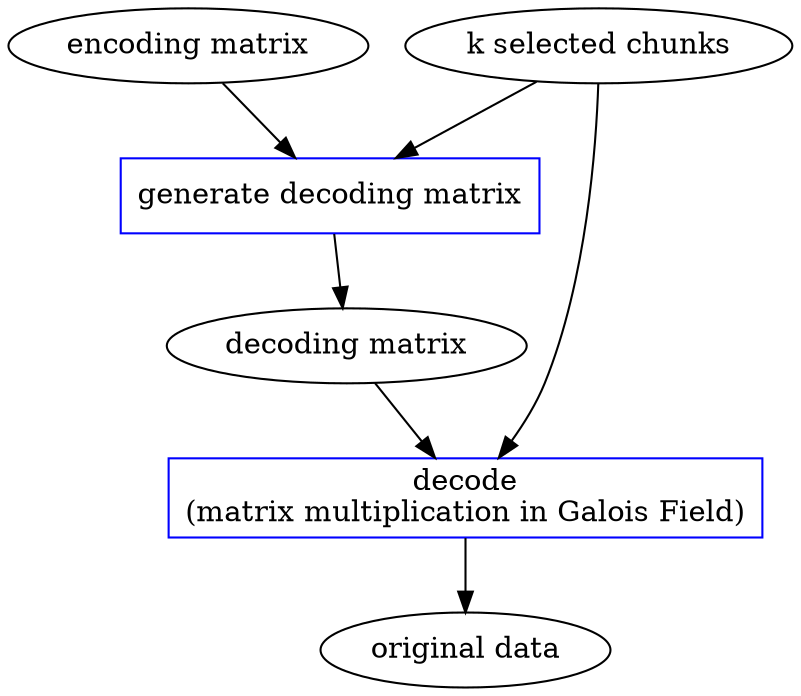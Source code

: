 digraph decode
{
DMFunc [shape=box, label="generate\ decoding\ matrix", color=blue];
DM [label="decoding\ matrix"];
EM [label="encoding\ matrix"];
selected_chunks [label="k\ selected\ chunks"];
selected_chunks -> DMFunc;
//k -> DMFunc;
EM -> DMFunc;
DMFunc -> DM;
data [label="original\ data"];
decodeFunc [shape=box, label="decode\n\(matrix\ multiplication\ in\ Galois\ Field\)", color=blue];
DM -> decodeFunc;
selected_chunks -> decodeFunc;
decodeFunc -> data;
}

